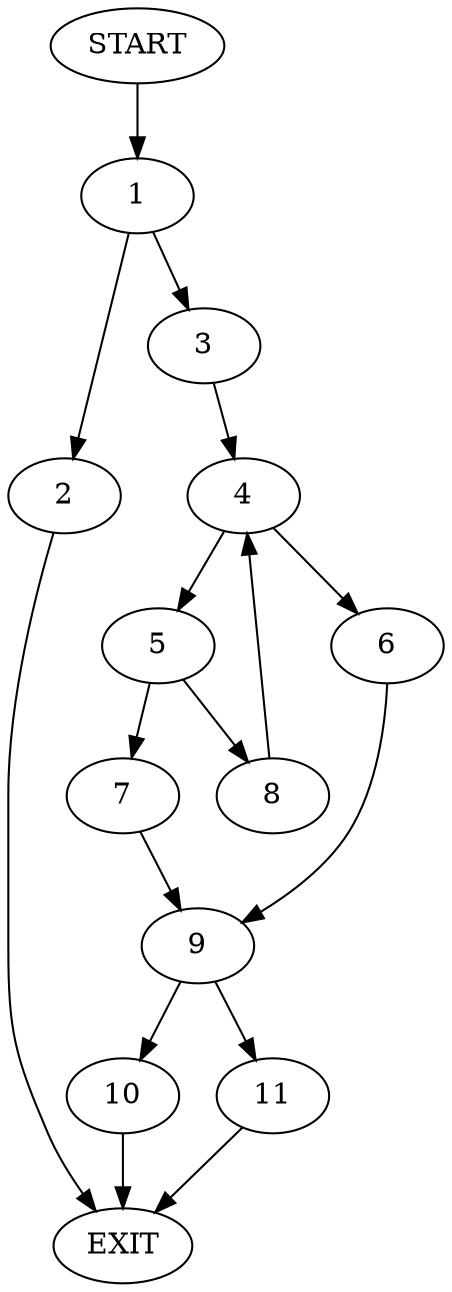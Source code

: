 digraph {
0 [label="START"]
12 [label="EXIT"]
0 -> 1
1 -> 2
1 -> 3
2 -> 12
3 -> 4
4 -> 5
4 -> 6
5 -> 7
5 -> 8
6 -> 9
9 -> 10
9 -> 11
8 -> 4
7 -> 9
11 -> 12
10 -> 12
}

